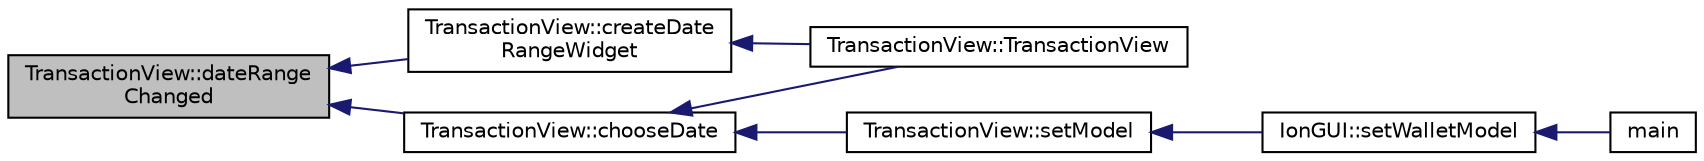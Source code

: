 digraph "TransactionView::dateRangeChanged"
{
  edge [fontname="Helvetica",fontsize="10",labelfontname="Helvetica",labelfontsize="10"];
  node [fontname="Helvetica",fontsize="10",shape=record];
  rankdir="LR";
  Node590 [label="TransactionView::dateRange\lChanged",height=0.2,width=0.4,color="black", fillcolor="grey75", style="filled", fontcolor="black"];
  Node590 -> Node591 [dir="back",color="midnightblue",fontsize="10",style="solid",fontname="Helvetica"];
  Node591 [label="TransactionView::chooseDate",height=0.2,width=0.4,color="black", fillcolor="white", style="filled",URL="$d2/d2c/class_transaction_view.html#abd49a0777b14f7bf5a72a4d5901d033d"];
  Node591 -> Node592 [dir="back",color="midnightblue",fontsize="10",style="solid",fontname="Helvetica"];
  Node592 [label="TransactionView::TransactionView",height=0.2,width=0.4,color="black", fillcolor="white", style="filled",URL="$d2/d2c/class_transaction_view.html#a0c5e8b90206b4e8b8bf68dd7e319798f"];
  Node591 -> Node593 [dir="back",color="midnightblue",fontsize="10",style="solid",fontname="Helvetica"];
  Node593 [label="TransactionView::setModel",height=0.2,width=0.4,color="black", fillcolor="white", style="filled",URL="$d2/d2c/class_transaction_view.html#a4920c2cd57d72eb50248948fa160c83c"];
  Node593 -> Node594 [dir="back",color="midnightblue",fontsize="10",style="solid",fontname="Helvetica"];
  Node594 [label="IonGUI::setWalletModel",height=0.2,width=0.4,color="black", fillcolor="white", style="filled",URL="$dc/d0b/class_ion_g_u_i.html#a37f87db65498b036d387c705a749c45d",tooltip="Set the wallet model. "];
  Node594 -> Node595 [dir="back",color="midnightblue",fontsize="10",style="solid",fontname="Helvetica"];
  Node595 [label="main",height=0.2,width=0.4,color="black", fillcolor="white", style="filled",URL="$d5/d2d/ion_8cpp.html#a0ddf1224851353fc92bfbff6f499fa97"];
  Node590 -> Node596 [dir="back",color="midnightblue",fontsize="10",style="solid",fontname="Helvetica"];
  Node596 [label="TransactionView::createDate\lRangeWidget",height=0.2,width=0.4,color="black", fillcolor="white", style="filled",URL="$d2/d2c/class_transaction_view.html#a4455d37773d81280d068f0b7751150f7"];
  Node596 -> Node592 [dir="back",color="midnightblue",fontsize="10",style="solid",fontname="Helvetica"];
}
